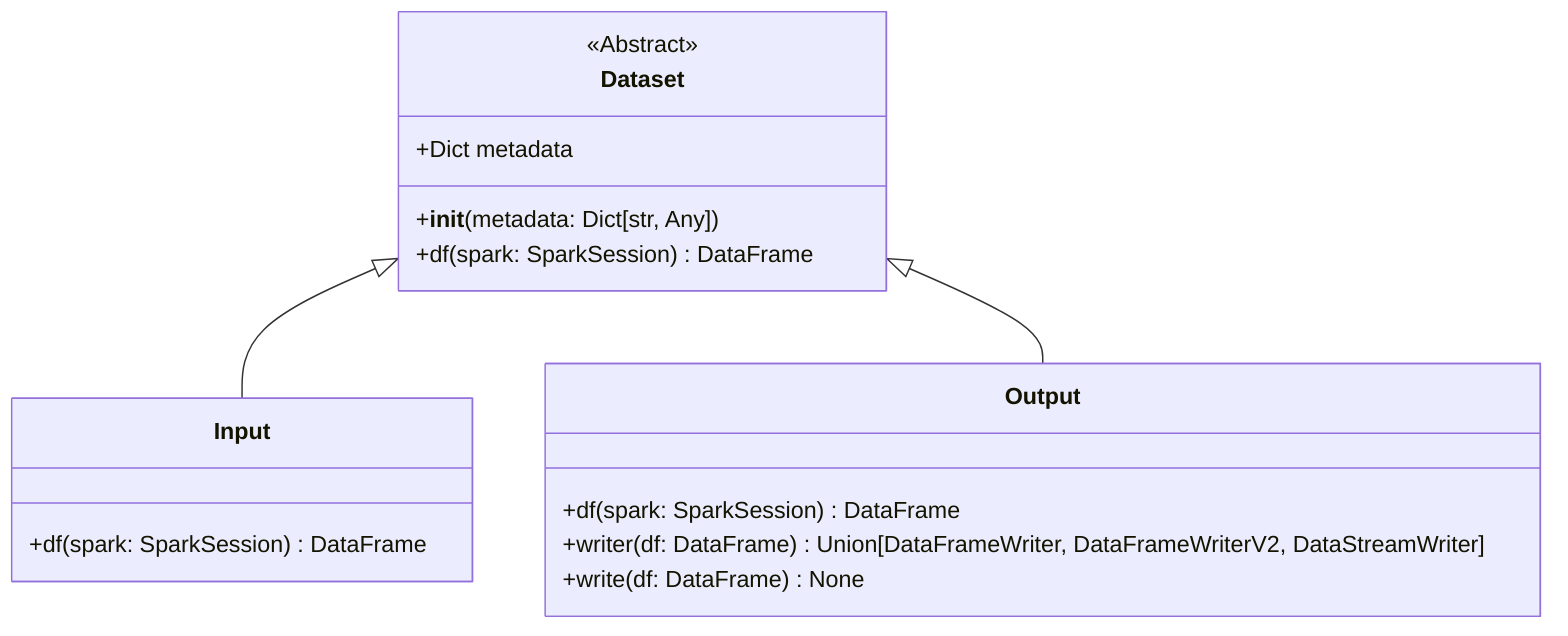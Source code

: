 classDiagram
    class Dataset {
        <<Abstract>>
        +Dict metadata
        +__init__(metadata: Dict[str, Any])
        +df(spark: SparkSession) DataFrame
    }
    class Input {
        +df(spark: SparkSession) DataFrame
    }
    class Output {
        +df(spark: SparkSession) DataFrame
        +writer(df: DataFrame) Union[DataFrameWriter, DataFrameWriterV2, DataStreamWriter]
        +write(df: DataFrame) None
    }
    Dataset <|-- Input
    Dataset <|-- Output
